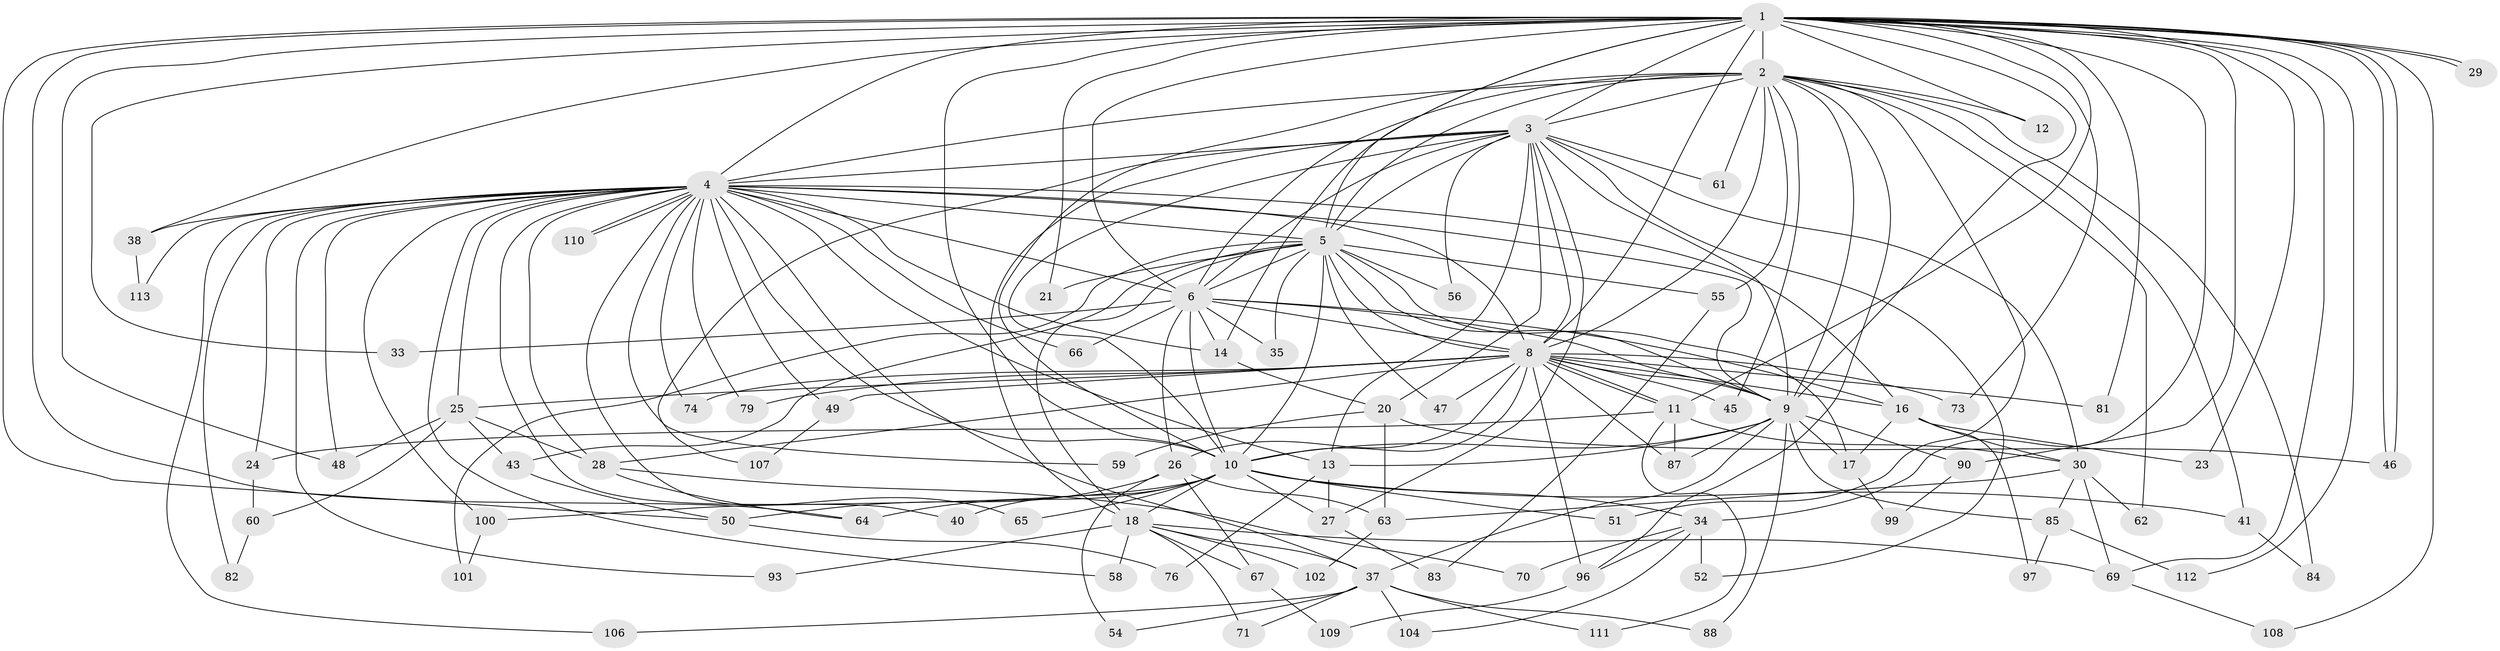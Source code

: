 // Generated by graph-tools (version 1.1) at 2025/51/02/27/25 19:51:53]
// undirected, 86 vertices, 208 edges
graph export_dot {
graph [start="1"]
  node [color=gray90,style=filled];
  1 [super="+22"];
  2 [super="+7"];
  3 [super="+44"];
  4 [super="+39"];
  5 [super="+15"];
  6 [super="+42"];
  8 [super="+19"];
  9 [super="+36"];
  10 [super="+80"];
  11;
  12;
  13 [super="+53"];
  14 [super="+72"];
  16 [super="+92"];
  17 [super="+57"];
  18 [super="+32"];
  20 [super="+78"];
  21;
  23;
  24;
  25;
  26;
  27 [super="+95"];
  28 [super="+103"];
  29;
  30 [super="+31"];
  33;
  34;
  35;
  37 [super="+75"];
  38;
  40;
  41;
  43;
  45;
  46 [super="+77"];
  47;
  48 [super="+68"];
  49;
  50 [super="+105"];
  51;
  52;
  54;
  55;
  56;
  58;
  59;
  60;
  61;
  62;
  63 [super="+86"];
  64 [super="+94"];
  65;
  66;
  67;
  69 [super="+89"];
  70;
  71;
  73;
  74;
  76;
  79;
  81;
  82;
  83;
  84;
  85;
  87 [super="+91"];
  88;
  90;
  93;
  96 [super="+98"];
  97;
  99;
  100;
  101;
  102;
  104;
  106;
  107;
  108;
  109;
  110;
  111;
  112;
  113;
  1 -- 2 [weight=2];
  1 -- 3;
  1 -- 4 [weight=2];
  1 -- 5;
  1 -- 6;
  1 -- 8;
  1 -- 9;
  1 -- 10;
  1 -- 12;
  1 -- 14;
  1 -- 21;
  1 -- 23;
  1 -- 29;
  1 -- 29;
  1 -- 33;
  1 -- 34;
  1 -- 38;
  1 -- 46;
  1 -- 46;
  1 -- 48;
  1 -- 50;
  1 -- 69;
  1 -- 73;
  1 -- 90;
  1 -- 108;
  1 -- 112;
  1 -- 81;
  1 -- 11;
  1 -- 64;
  2 -- 3 [weight=2];
  2 -- 4 [weight=2];
  2 -- 5 [weight=2];
  2 -- 6 [weight=2];
  2 -- 8 [weight=2];
  2 -- 9 [weight=2];
  2 -- 10 [weight=2];
  2 -- 12;
  2 -- 41;
  2 -- 51;
  2 -- 55;
  2 -- 96;
  2 -- 45;
  2 -- 84;
  2 -- 61;
  2 -- 62;
  3 -- 4;
  3 -- 5;
  3 -- 6;
  3 -- 8 [weight=2];
  3 -- 9;
  3 -- 10;
  3 -- 18;
  3 -- 20;
  3 -- 27;
  3 -- 30;
  3 -- 52;
  3 -- 56;
  3 -- 61;
  3 -- 107;
  3 -- 13;
  4 -- 5;
  4 -- 6;
  4 -- 8;
  4 -- 9 [weight=2];
  4 -- 10;
  4 -- 13;
  4 -- 14;
  4 -- 24;
  4 -- 25;
  4 -- 37;
  4 -- 38;
  4 -- 40;
  4 -- 49;
  4 -- 58;
  4 -- 59;
  4 -- 65;
  4 -- 66;
  4 -- 74;
  4 -- 79;
  4 -- 82;
  4 -- 93;
  4 -- 106;
  4 -- 110;
  4 -- 110;
  4 -- 113;
  4 -- 100;
  4 -- 48;
  4 -- 28;
  4 -- 16;
  5 -- 6 [weight=2];
  5 -- 8;
  5 -- 9;
  5 -- 10 [weight=2];
  5 -- 21;
  5 -- 35;
  5 -- 43;
  5 -- 47;
  5 -- 55;
  5 -- 17;
  5 -- 101;
  5 -- 56;
  5 -- 18;
  6 -- 8 [weight=2];
  6 -- 9;
  6 -- 10;
  6 -- 16;
  6 -- 26;
  6 -- 33;
  6 -- 35;
  6 -- 66;
  6 -- 14;
  8 -- 9;
  8 -- 10;
  8 -- 11;
  8 -- 11;
  8 -- 16;
  8 -- 25;
  8 -- 26;
  8 -- 28;
  8 -- 45;
  8 -- 47;
  8 -- 49;
  8 -- 73;
  8 -- 74;
  8 -- 79;
  8 -- 81;
  8 -- 87;
  8 -- 96;
  9 -- 10;
  9 -- 13;
  9 -- 17;
  9 -- 85;
  9 -- 88;
  9 -- 90;
  9 -- 87;
  9 -- 37;
  10 -- 18;
  10 -- 27;
  10 -- 34;
  10 -- 40;
  10 -- 41;
  10 -- 51;
  10 -- 64 [weight=2];
  10 -- 65;
  10 -- 100;
  11 -- 24;
  11 -- 30;
  11 -- 87;
  11 -- 111;
  13 -- 76;
  13 -- 27;
  14 -- 20 [weight=2];
  16 -- 23;
  16 -- 97;
  16 -- 17;
  16 -- 30;
  17 -- 99;
  18 -- 67;
  18 -- 93;
  18 -- 37;
  18 -- 102;
  18 -- 71;
  18 -- 58;
  18 -- 69;
  20 -- 59;
  20 -- 46;
  20 -- 63;
  24 -- 60;
  25 -- 28;
  25 -- 43;
  25 -- 48;
  25 -- 60;
  26 -- 50;
  26 -- 54;
  26 -- 63;
  26 -- 67;
  27 -- 83;
  28 -- 64;
  28 -- 70;
  30 -- 62;
  30 -- 63;
  30 -- 69;
  30 -- 85;
  34 -- 52;
  34 -- 70;
  34 -- 96;
  34 -- 104;
  37 -- 54;
  37 -- 71;
  37 -- 88;
  37 -- 106;
  37 -- 104;
  37 -- 111;
  38 -- 113;
  41 -- 84;
  43 -- 50;
  49 -- 107;
  50 -- 76;
  55 -- 83;
  60 -- 82;
  63 -- 102;
  67 -- 109;
  69 -- 108;
  85 -- 97;
  85 -- 112;
  90 -- 99;
  96 -- 109;
  100 -- 101;
}
